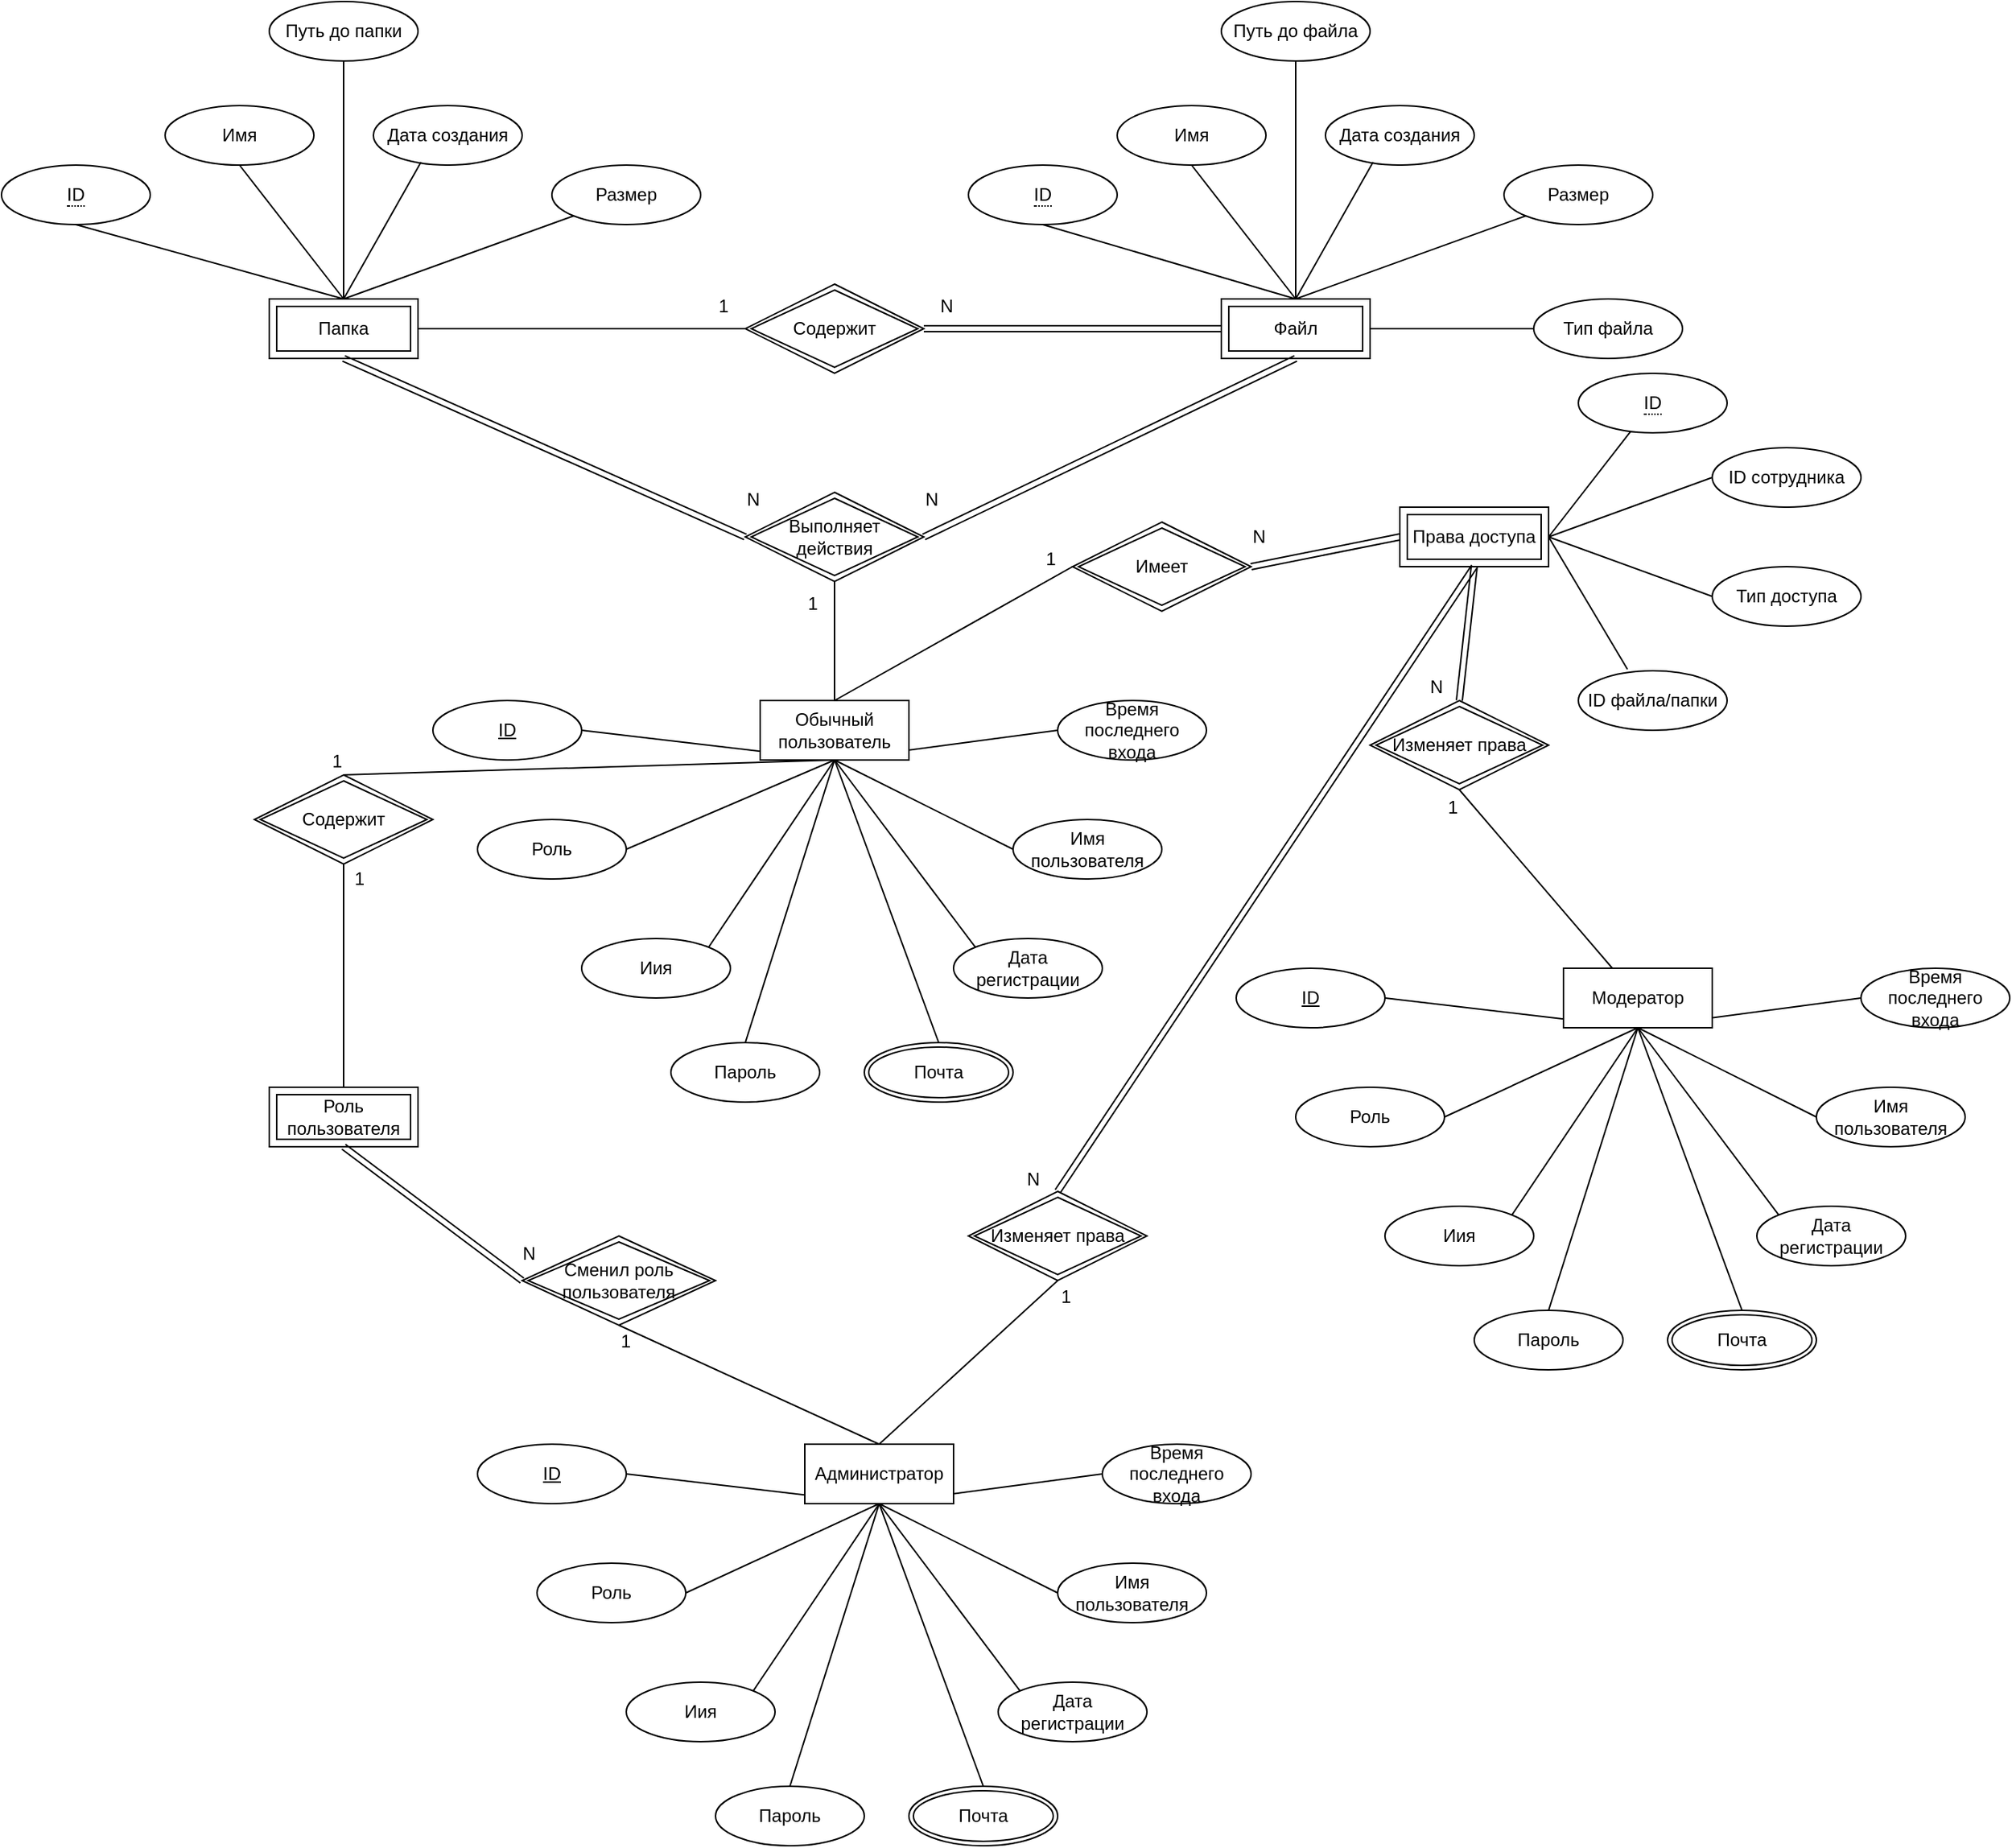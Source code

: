<mxfile version="21.7.5" type="device">
  <diagram name="Page-1" id="k26v2cIIEvHW5K_gw-9X">
    <mxGraphModel dx="1434" dy="967" grid="1" gridSize="10" guides="1" tooltips="1" connect="1" arrows="1" fold="1" page="1" pageScale="1" pageWidth="3788" pageHeight="2413" math="0" shadow="0">
      <root>
        <mxCell id="0" />
        <mxCell id="1" parent="0" />
        <mxCell id="bPxJn6EZlDp4dt0NhBZH-4" value="Имя" style="ellipse;whiteSpace=wrap;html=1;align=center;" parent="1" vertex="1">
          <mxGeometry x="660" y="320" width="100" height="40" as="geometry" />
        </mxCell>
        <mxCell id="bPxJn6EZlDp4dt0NhBZH-5" value="Дата создания" style="ellipse;whiteSpace=wrap;html=1;align=center;" parent="1" vertex="1">
          <mxGeometry x="800" y="320" width="100" height="40" as="geometry" />
        </mxCell>
        <mxCell id="bPxJn6EZlDp4dt0NhBZH-6" value="Размер" style="ellipse;whiteSpace=wrap;html=1;align=center;" parent="1" vertex="1">
          <mxGeometry x="920" y="360" width="100" height="40" as="geometry" />
        </mxCell>
        <mxCell id="bPxJn6EZlDp4dt0NhBZH-7" value="Путь до папки" style="ellipse;whiteSpace=wrap;html=1;align=center;" parent="1" vertex="1">
          <mxGeometry x="730" y="250" width="100" height="40" as="geometry" />
        </mxCell>
        <mxCell id="bPxJn6EZlDp4dt0NhBZH-23" style="rounded=0;orthogonalLoop=1;jettySize=auto;html=1;entryX=0;entryY=0.5;entryDx=0;entryDy=0;shape=link;" parent="1" source="bPxJn6EZlDp4dt0NhBZH-13" target="bPxJn6EZlDp4dt0NhBZH-22" edge="1">
          <mxGeometry relative="1" as="geometry" />
        </mxCell>
        <mxCell id="bPxJn6EZlDp4dt0NhBZH-13" value="Содержит" style="shape=rhombus;double=1;perimeter=rhombusPerimeter;whiteSpace=wrap;html=1;align=center;" parent="1" vertex="1">
          <mxGeometry x="1050" y="440" width="120" height="60" as="geometry" />
        </mxCell>
        <mxCell id="bPxJn6EZlDp4dt0NhBZH-15" value="" style="endArrow=none;html=1;rounded=0;entryX=0;entryY=1;entryDx=0;entryDy=0;exitX=0.5;exitY=0;exitDx=0;exitDy=0;" parent="1" target="bPxJn6EZlDp4dt0NhBZH-6" edge="1">
          <mxGeometry width="50" height="50" relative="1" as="geometry">
            <mxPoint x="780" y="450" as="sourcePoint" />
            <mxPoint x="1060" y="450" as="targetPoint" />
          </mxGeometry>
        </mxCell>
        <mxCell id="bPxJn6EZlDp4dt0NhBZH-16" value="" style="endArrow=none;html=1;rounded=0;entryX=0.32;entryY=0.95;entryDx=0;entryDy=0;entryPerimeter=0;" parent="1" target="bPxJn6EZlDp4dt0NhBZH-5" edge="1">
          <mxGeometry width="50" height="50" relative="1" as="geometry">
            <mxPoint x="780" y="450" as="sourcePoint" />
            <mxPoint x="945" y="404" as="targetPoint" />
          </mxGeometry>
        </mxCell>
        <mxCell id="bPxJn6EZlDp4dt0NhBZH-17" value="" style="endArrow=none;html=1;rounded=0;entryX=0.5;entryY=1;entryDx=0;entryDy=0;exitX=0.5;exitY=0;exitDx=0;exitDy=0;" parent="1" target="bPxJn6EZlDp4dt0NhBZH-7" edge="1">
          <mxGeometry width="50" height="50" relative="1" as="geometry">
            <mxPoint x="780" y="450" as="sourcePoint" />
            <mxPoint x="955" y="414" as="targetPoint" />
          </mxGeometry>
        </mxCell>
        <mxCell id="bPxJn6EZlDp4dt0NhBZH-18" value="" style="endArrow=none;html=1;rounded=0;entryX=0.5;entryY=1;entryDx=0;entryDy=0;exitX=0.5;exitY=0;exitDx=0;exitDy=0;" parent="1" target="bPxJn6EZlDp4dt0NhBZH-4" edge="1">
          <mxGeometry width="50" height="50" relative="1" as="geometry">
            <mxPoint x="780" y="450" as="sourcePoint" />
            <mxPoint x="965" y="424" as="targetPoint" />
          </mxGeometry>
        </mxCell>
        <mxCell id="bPxJn6EZlDp4dt0NhBZH-19" value="" style="endArrow=none;html=1;rounded=0;entryX=0.5;entryY=1;entryDx=0;entryDy=0;exitX=0.5;exitY=0;exitDx=0;exitDy=0;" parent="1" target="ulCjQirurolvAqRCtMqh-22" edge="1">
          <mxGeometry width="50" height="50" relative="1" as="geometry">
            <mxPoint x="780" y="450" as="sourcePoint" />
            <mxPoint x="615.355" y="394.142" as="targetPoint" />
          </mxGeometry>
        </mxCell>
        <mxCell id="bPxJn6EZlDp4dt0NhBZH-20" value="" style="endArrow=none;html=1;rounded=0;entryX=0;entryY=0.5;entryDx=0;entryDy=0;exitX=1;exitY=0.5;exitDx=0;exitDy=0;" parent="1" target="bPxJn6EZlDp4dt0NhBZH-13" edge="1">
          <mxGeometry width="50" height="50" relative="1" as="geometry">
            <mxPoint x="830" y="470" as="sourcePoint" />
            <mxPoint x="985" y="444" as="targetPoint" />
          </mxGeometry>
        </mxCell>
        <mxCell id="bPxJn6EZlDp4dt0NhBZH-21" value="1" style="text;html=1;align=center;verticalAlign=middle;resizable=0;points=[];autosize=1;strokeColor=none;fillColor=none;" parent="1" vertex="1">
          <mxGeometry x="1020" y="440" width="30" height="30" as="geometry" />
        </mxCell>
        <mxCell id="bPxJn6EZlDp4dt0NhBZH-22" value="Файл" style="shape=ext;margin=3;double=1;whiteSpace=wrap;html=1;align=center;" parent="1" vertex="1">
          <mxGeometry x="1370" y="450" width="100" height="40" as="geometry" />
        </mxCell>
        <mxCell id="bPxJn6EZlDp4dt0NhBZH-24" value="N" style="text;html=1;align=center;verticalAlign=middle;resizable=0;points=[];autosize=1;strokeColor=none;fillColor=none;" parent="1" vertex="1">
          <mxGeometry x="1170" y="440" width="30" height="30" as="geometry" />
        </mxCell>
        <mxCell id="bPxJn6EZlDp4dt0NhBZH-26" value="Имя" style="ellipse;whiteSpace=wrap;html=1;align=center;" parent="1" vertex="1">
          <mxGeometry x="1300" y="320" width="100" height="40" as="geometry" />
        </mxCell>
        <mxCell id="bPxJn6EZlDp4dt0NhBZH-27" value="Дата создания" style="ellipse;whiteSpace=wrap;html=1;align=center;" parent="1" vertex="1">
          <mxGeometry x="1440" y="320" width="100" height="40" as="geometry" />
        </mxCell>
        <mxCell id="bPxJn6EZlDp4dt0NhBZH-28" value="Размер" style="ellipse;whiteSpace=wrap;html=1;align=center;" parent="1" vertex="1">
          <mxGeometry x="1560" y="360" width="100" height="40" as="geometry" />
        </mxCell>
        <mxCell id="bPxJn6EZlDp4dt0NhBZH-29" value="Путь до файла" style="ellipse;whiteSpace=wrap;html=1;align=center;" parent="1" vertex="1">
          <mxGeometry x="1370" y="250" width="100" height="40" as="geometry" />
        </mxCell>
        <mxCell id="bPxJn6EZlDp4dt0NhBZH-30" value="" style="endArrow=none;html=1;rounded=0;entryX=0;entryY=1;entryDx=0;entryDy=0;exitX=0.5;exitY=0;exitDx=0;exitDy=0;" parent="1" target="bPxJn6EZlDp4dt0NhBZH-28" edge="1">
          <mxGeometry width="50" height="50" relative="1" as="geometry">
            <mxPoint x="1420" y="450" as="sourcePoint" />
            <mxPoint x="1700" y="450" as="targetPoint" />
          </mxGeometry>
        </mxCell>
        <mxCell id="bPxJn6EZlDp4dt0NhBZH-31" value="" style="endArrow=none;html=1;rounded=0;entryX=0.32;entryY=0.95;entryDx=0;entryDy=0;entryPerimeter=0;" parent="1" target="bPxJn6EZlDp4dt0NhBZH-27" edge="1">
          <mxGeometry width="50" height="50" relative="1" as="geometry">
            <mxPoint x="1420" y="450" as="sourcePoint" />
            <mxPoint x="1585" y="404" as="targetPoint" />
          </mxGeometry>
        </mxCell>
        <mxCell id="bPxJn6EZlDp4dt0NhBZH-32" value="" style="endArrow=none;html=1;rounded=0;entryX=0.5;entryY=1;entryDx=0;entryDy=0;exitX=0.5;exitY=0;exitDx=0;exitDy=0;" parent="1" target="bPxJn6EZlDp4dt0NhBZH-29" edge="1">
          <mxGeometry width="50" height="50" relative="1" as="geometry">
            <mxPoint x="1420" y="450" as="sourcePoint" />
            <mxPoint x="1595" y="414" as="targetPoint" />
          </mxGeometry>
        </mxCell>
        <mxCell id="bPxJn6EZlDp4dt0NhBZH-33" value="" style="endArrow=none;html=1;rounded=0;entryX=0.5;entryY=1;entryDx=0;entryDy=0;exitX=0.5;exitY=0;exitDx=0;exitDy=0;" parent="1" target="bPxJn6EZlDp4dt0NhBZH-26" edge="1">
          <mxGeometry width="50" height="50" relative="1" as="geometry">
            <mxPoint x="1420" y="450" as="sourcePoint" />
            <mxPoint x="1605" y="424" as="targetPoint" />
          </mxGeometry>
        </mxCell>
        <mxCell id="bPxJn6EZlDp4dt0NhBZH-34" value="" style="endArrow=none;html=1;rounded=0;entryX=0.5;entryY=1;entryDx=0;entryDy=0;exitX=0.5;exitY=0;exitDx=0;exitDy=0;" parent="1" target="ulCjQirurolvAqRCtMqh-21" edge="1">
          <mxGeometry width="50" height="50" relative="1" as="geometry">
            <mxPoint x="1420" y="450" as="sourcePoint" />
            <mxPoint x="1255.355" y="394.142" as="targetPoint" />
          </mxGeometry>
        </mxCell>
        <mxCell id="bPxJn6EZlDp4dt0NhBZH-35" value="Тип файла" style="ellipse;whiteSpace=wrap;html=1;align=center;" parent="1" vertex="1">
          <mxGeometry x="1580" y="450" width="100" height="40" as="geometry" />
        </mxCell>
        <mxCell id="bPxJn6EZlDp4dt0NhBZH-37" value="" style="endArrow=none;html=1;rounded=0;entryX=1;entryY=0.5;entryDx=0;entryDy=0;exitX=0;exitY=0.5;exitDx=0;exitDy=0;" parent="1" source="bPxJn6EZlDp4dt0NhBZH-35" target="bPxJn6EZlDp4dt0NhBZH-22" edge="1">
          <mxGeometry width="50" height="50" relative="1" as="geometry">
            <mxPoint x="1120" y="500" as="sourcePoint" />
            <mxPoint x="1170" y="450" as="targetPoint" />
          </mxGeometry>
        </mxCell>
        <mxCell id="bPxJn6EZlDp4dt0NhBZH-39" value="ID" style="ellipse;whiteSpace=wrap;html=1;align=center;fontStyle=4;" parent="1" vertex="1">
          <mxGeometry x="840" y="720" width="100" height="40" as="geometry" />
        </mxCell>
        <mxCell id="bPxJn6EZlDp4dt0NhBZH-40" value="Пароль" style="ellipse;whiteSpace=wrap;html=1;align=center;" parent="1" vertex="1">
          <mxGeometry x="1000" y="950" width="100" height="40" as="geometry" />
        </mxCell>
        <mxCell id="bPxJn6EZlDp4dt0NhBZH-41" value="Имя пользователя" style="ellipse;whiteSpace=wrap;html=1;align=center;" parent="1" vertex="1">
          <mxGeometry x="1230" y="800" width="100" height="40" as="geometry" />
        </mxCell>
        <mxCell id="bPxJn6EZlDp4dt0NhBZH-42" value="Иия" style="ellipse;whiteSpace=wrap;html=1;align=center;" parent="1" vertex="1">
          <mxGeometry x="940" y="880" width="100" height="40" as="geometry" />
        </mxCell>
        <mxCell id="bPxJn6EZlDp4dt0NhBZH-43" value="Дата регистрации" style="ellipse;whiteSpace=wrap;html=1;align=center;" parent="1" vertex="1">
          <mxGeometry x="1190" y="880" width="100" height="40" as="geometry" />
        </mxCell>
        <mxCell id="bPxJn6EZlDp4dt0NhBZH-44" value="Роль" style="ellipse;whiteSpace=wrap;html=1;align=center;" parent="1" vertex="1">
          <mxGeometry x="870" y="800" width="100" height="40" as="geometry" />
        </mxCell>
        <mxCell id="bPxJn6EZlDp4dt0NhBZH-45" value="Время последнего входа" style="ellipse;whiteSpace=wrap;html=1;align=center;" parent="1" vertex="1">
          <mxGeometry x="1260" y="720" width="100" height="40" as="geometry" />
        </mxCell>
        <mxCell id="bPxJn6EZlDp4dt0NhBZH-47" value="Почта" style="ellipse;shape=doubleEllipse;margin=3;whiteSpace=wrap;html=1;align=center;" parent="1" vertex="1">
          <mxGeometry x="1130" y="950" width="100" height="40" as="geometry" />
        </mxCell>
        <mxCell id="ulCjQirurolvAqRCtMqh-1" value="" style="endArrow=none;html=1;rounded=0;entryX=1;entryY=0.5;entryDx=0;entryDy=0;exitX=0.5;exitY=1;exitDx=0;exitDy=0;" parent="1" source="bPxJn6EZlDp4dt0NhBZH-38" target="bPxJn6EZlDp4dt0NhBZH-39" edge="1">
          <mxGeometry width="50" height="50" relative="1" as="geometry">
            <mxPoint x="1090" y="830" as="sourcePoint" />
            <mxPoint x="1140" y="780" as="targetPoint" />
          </mxGeometry>
        </mxCell>
        <mxCell id="ulCjQirurolvAqRCtMqh-2" value="" style="endArrow=none;html=1;rounded=0;entryX=0;entryY=0.5;entryDx=0;entryDy=0;exitX=0.5;exitY=1;exitDx=0;exitDy=0;" parent="1" source="bPxJn6EZlDp4dt0NhBZH-38" target="bPxJn6EZlDp4dt0NhBZH-41" edge="1">
          <mxGeometry width="50" height="50" relative="1" as="geometry">
            <mxPoint x="1070" y="750" as="sourcePoint" />
            <mxPoint x="950" y="750" as="targetPoint" />
          </mxGeometry>
        </mxCell>
        <mxCell id="ulCjQirurolvAqRCtMqh-3" value="" style="endArrow=none;html=1;rounded=0;entryX=0.5;entryY=1;entryDx=0;entryDy=0;exitX=1;exitY=0;exitDx=0;exitDy=0;" parent="1" source="bPxJn6EZlDp4dt0NhBZH-42" target="bPxJn6EZlDp4dt0NhBZH-38" edge="1">
          <mxGeometry width="50" height="50" relative="1" as="geometry">
            <mxPoint x="1090" y="830" as="sourcePoint" />
            <mxPoint x="1140" y="780" as="targetPoint" />
          </mxGeometry>
        </mxCell>
        <mxCell id="ulCjQirurolvAqRCtMqh-4" value="" style="endArrow=none;html=1;rounded=0;entryX=0.5;entryY=0;entryDx=0;entryDy=0;exitX=0.5;exitY=1;exitDx=0;exitDy=0;" parent="1" source="bPxJn6EZlDp4dt0NhBZH-38" target="bPxJn6EZlDp4dt0NhBZH-40" edge="1">
          <mxGeometry width="50" height="50" relative="1" as="geometry">
            <mxPoint x="1080" y="760" as="sourcePoint" />
            <mxPoint x="960" y="760" as="targetPoint" />
          </mxGeometry>
        </mxCell>
        <mxCell id="ulCjQirurolvAqRCtMqh-5" value="" style="endArrow=none;html=1;rounded=0;entryX=0.5;entryY=0;entryDx=0;entryDy=0;exitX=0.5;exitY=1;exitDx=0;exitDy=0;" parent="1" source="bPxJn6EZlDp4dt0NhBZH-38" target="bPxJn6EZlDp4dt0NhBZH-47" edge="1">
          <mxGeometry width="50" height="50" relative="1" as="geometry">
            <mxPoint x="1090" y="770" as="sourcePoint" />
            <mxPoint x="970" y="770" as="targetPoint" />
          </mxGeometry>
        </mxCell>
        <mxCell id="ulCjQirurolvAqRCtMqh-6" value="" style="endArrow=none;html=1;rounded=0;entryX=0;entryY=0;entryDx=0;entryDy=0;exitX=0.5;exitY=1;exitDx=0;exitDy=0;" parent="1" source="bPxJn6EZlDp4dt0NhBZH-38" target="bPxJn6EZlDp4dt0NhBZH-43" edge="1">
          <mxGeometry width="50" height="50" relative="1" as="geometry">
            <mxPoint x="1100" y="780" as="sourcePoint" />
            <mxPoint x="980" y="780" as="targetPoint" />
          </mxGeometry>
        </mxCell>
        <mxCell id="ulCjQirurolvAqRCtMqh-7" value="" style="endArrow=none;html=1;rounded=0;entryX=1;entryY=0.5;entryDx=0;entryDy=0;exitX=0.5;exitY=1;exitDx=0;exitDy=0;" parent="1" source="bPxJn6EZlDp4dt0NhBZH-38" target="bPxJn6EZlDp4dt0NhBZH-44" edge="1">
          <mxGeometry width="50" height="50" relative="1" as="geometry">
            <mxPoint x="1110" y="790" as="sourcePoint" />
            <mxPoint x="990" y="790" as="targetPoint" />
          </mxGeometry>
        </mxCell>
        <mxCell id="ulCjQirurolvAqRCtMqh-8" value="" style="endArrow=none;html=1;rounded=0;entryX=0;entryY=0.5;entryDx=0;entryDy=0;exitX=0.5;exitY=1;exitDx=0;exitDy=0;" parent="1" source="bPxJn6EZlDp4dt0NhBZH-38" target="bPxJn6EZlDp4dt0NhBZH-45" edge="1">
          <mxGeometry width="50" height="50" relative="1" as="geometry">
            <mxPoint x="1120" y="800" as="sourcePoint" />
            <mxPoint x="1000" y="800" as="targetPoint" />
          </mxGeometry>
        </mxCell>
        <mxCell id="bPxJn6EZlDp4dt0NhBZH-38" value="Обычный пользователь" style="whiteSpace=wrap;html=1;align=center;" parent="1" vertex="1">
          <mxGeometry x="1060" y="720" width="100" height="40" as="geometry" />
        </mxCell>
        <mxCell id="ulCjQirurolvAqRCtMqh-9" value="Папка" style="shape=ext;margin=3;double=1;whiteSpace=wrap;html=1;align=center;" parent="1" vertex="1">
          <mxGeometry x="730" y="450" width="100" height="40" as="geometry" />
        </mxCell>
        <mxCell id="ulCjQirurolvAqRCtMqh-10" value="Выполняет действия" style="shape=rhombus;double=1;perimeter=rhombusPerimeter;whiteSpace=wrap;html=1;align=center;" parent="1" vertex="1">
          <mxGeometry x="1050" y="580" width="120" height="60" as="geometry" />
        </mxCell>
        <mxCell id="ulCjQirurolvAqRCtMqh-11" value="" style="endArrow=none;html=1;rounded=0;entryX=0.5;entryY=1;entryDx=0;entryDy=0;exitX=0.5;exitY=0;exitDx=0;exitDy=0;" parent="1" source="bPxJn6EZlDp4dt0NhBZH-38" target="ulCjQirurolvAqRCtMqh-10" edge="1">
          <mxGeometry width="50" height="50" relative="1" as="geometry">
            <mxPoint x="1090" y="590" as="sourcePoint" />
            <mxPoint x="1140" y="540" as="targetPoint" />
          </mxGeometry>
        </mxCell>
        <mxCell id="ulCjQirurolvAqRCtMqh-12" value="" style="endArrow=none;html=1;rounded=0;exitX=0;exitY=0.5;exitDx=0;exitDy=0;entryX=0.5;entryY=1;entryDx=0;entryDy=0;shape=link;" parent="1" source="ulCjQirurolvAqRCtMqh-10" target="ulCjQirurolvAqRCtMqh-9" edge="1">
          <mxGeometry width="50" height="50" relative="1" as="geometry">
            <mxPoint x="1090" y="590" as="sourcePoint" />
            <mxPoint x="1140" y="540" as="targetPoint" />
          </mxGeometry>
        </mxCell>
        <mxCell id="ulCjQirurolvAqRCtMqh-13" value="" style="endArrow=none;html=1;rounded=0;entryX=0.5;entryY=1;entryDx=0;entryDy=0;exitX=1;exitY=0.5;exitDx=0;exitDy=0;shape=link;" parent="1" source="ulCjQirurolvAqRCtMqh-10" target="bPxJn6EZlDp4dt0NhBZH-22" edge="1">
          <mxGeometry width="50" height="50" relative="1" as="geometry">
            <mxPoint x="1090" y="590" as="sourcePoint" />
            <mxPoint x="1140" y="540" as="targetPoint" />
          </mxGeometry>
        </mxCell>
        <mxCell id="ulCjQirurolvAqRCtMqh-14" value="1" style="text;html=1;align=center;verticalAlign=middle;resizable=0;points=[];autosize=1;strokeColor=none;fillColor=none;" parent="1" vertex="1">
          <mxGeometry x="1080" y="640" width="30" height="30" as="geometry" />
        </mxCell>
        <mxCell id="ulCjQirurolvAqRCtMqh-17" value="N" style="text;html=1;align=center;verticalAlign=middle;resizable=0;points=[];autosize=1;strokeColor=none;fillColor=none;" parent="1" vertex="1">
          <mxGeometry x="1040" y="570" width="30" height="30" as="geometry" />
        </mxCell>
        <mxCell id="ulCjQirurolvAqRCtMqh-18" value="N" style="text;html=1;align=center;verticalAlign=middle;resizable=0;points=[];autosize=1;strokeColor=none;fillColor=none;" parent="1" vertex="1">
          <mxGeometry x="1160" y="570" width="30" height="30" as="geometry" />
        </mxCell>
        <mxCell id="ulCjQirurolvAqRCtMqh-21" value="&lt;span style=&quot;border-bottom: 1px dotted&quot;&gt;ID&lt;/span&gt;" style="ellipse;whiteSpace=wrap;html=1;align=center;" parent="1" vertex="1">
          <mxGeometry x="1200" y="360" width="100" height="40" as="geometry" />
        </mxCell>
        <mxCell id="ulCjQirurolvAqRCtMqh-22" value="&lt;span style=&quot;border-bottom: 1px dotted&quot;&gt;ID&lt;/span&gt;" style="ellipse;whiteSpace=wrap;html=1;align=center;" parent="1" vertex="1">
          <mxGeometry x="550" y="360" width="100" height="40" as="geometry" />
        </mxCell>
        <mxCell id="ulCjQirurolvAqRCtMqh-31" value="Права доступа" style="shape=ext;margin=3;double=1;whiteSpace=wrap;html=1;align=center;" parent="1" vertex="1">
          <mxGeometry x="1490" y="590" width="100" height="40" as="geometry" />
        </mxCell>
        <mxCell id="ulCjQirurolvAqRCtMqh-32" value="&lt;span style=&quot;border-bottom: 1px dotted&quot;&gt;ID&lt;/span&gt;" style="ellipse;whiteSpace=wrap;html=1;align=center;" parent="1" vertex="1">
          <mxGeometry x="1610" y="500" width="100" height="40" as="geometry" />
        </mxCell>
        <mxCell id="ulCjQirurolvAqRCtMqh-33" value="ID сотрудника" style="ellipse;whiteSpace=wrap;html=1;align=center;" parent="1" vertex="1">
          <mxGeometry x="1700" y="550" width="100" height="40" as="geometry" />
        </mxCell>
        <mxCell id="ulCjQirurolvAqRCtMqh-34" value="Тип доступа" style="ellipse;whiteSpace=wrap;html=1;align=center;" parent="1" vertex="1">
          <mxGeometry x="1700" y="630" width="100" height="40" as="geometry" />
        </mxCell>
        <mxCell id="ulCjQirurolvAqRCtMqh-35" value="ID файла/папки" style="ellipse;whiteSpace=wrap;html=1;align=center;" parent="1" vertex="1">
          <mxGeometry x="1610" y="700" width="100" height="40" as="geometry" />
        </mxCell>
        <mxCell id="ulCjQirurolvAqRCtMqh-36" value="" style="endArrow=none;html=1;rounded=0;entryX=1;entryY=0.5;entryDx=0;entryDy=0;" parent="1" source="ulCjQirurolvAqRCtMqh-32" target="ulCjQirurolvAqRCtMqh-31" edge="1">
          <mxGeometry width="50" height="50" relative="1" as="geometry">
            <mxPoint x="1170" y="690" as="sourcePoint" />
            <mxPoint x="1220" y="640" as="targetPoint" />
          </mxGeometry>
        </mxCell>
        <mxCell id="ulCjQirurolvAqRCtMqh-37" value="" style="endArrow=none;html=1;rounded=0;entryX=1;entryY=0.5;entryDx=0;entryDy=0;exitX=0;exitY=0.5;exitDx=0;exitDy=0;" parent="1" source="ulCjQirurolvAqRCtMqh-33" target="ulCjQirurolvAqRCtMqh-31" edge="1">
          <mxGeometry width="50" height="50" relative="1" as="geometry">
            <mxPoint x="1655" y="549" as="sourcePoint" />
            <mxPoint x="1600" y="620" as="targetPoint" />
          </mxGeometry>
        </mxCell>
        <mxCell id="ulCjQirurolvAqRCtMqh-38" value="" style="endArrow=none;html=1;rounded=0;entryX=1;entryY=0.5;entryDx=0;entryDy=0;exitX=0;exitY=0.5;exitDx=0;exitDy=0;" parent="1" source="ulCjQirurolvAqRCtMqh-34" target="ulCjQirurolvAqRCtMqh-31" edge="1">
          <mxGeometry width="50" height="50" relative="1" as="geometry">
            <mxPoint x="1665" y="559" as="sourcePoint" />
            <mxPoint x="1610" y="630" as="targetPoint" />
          </mxGeometry>
        </mxCell>
        <mxCell id="ulCjQirurolvAqRCtMqh-39" value="" style="endArrow=none;html=1;rounded=0;entryX=1;entryY=0.5;entryDx=0;entryDy=0;exitX=0.33;exitY=-0.025;exitDx=0;exitDy=0;exitPerimeter=0;" parent="1" source="ulCjQirurolvAqRCtMqh-35" target="ulCjQirurolvAqRCtMqh-31" edge="1">
          <mxGeometry width="50" height="50" relative="1" as="geometry">
            <mxPoint x="1675" y="569" as="sourcePoint" />
            <mxPoint x="1620" y="640" as="targetPoint" />
          </mxGeometry>
        </mxCell>
        <mxCell id="ulCjQirurolvAqRCtMqh-44" style="rounded=0;orthogonalLoop=1;jettySize=auto;html=1;entryX=0;entryY=0.5;entryDx=0;entryDy=0;shape=link;exitX=1;exitY=0.5;exitDx=0;exitDy=0;" parent="1" source="ulCjQirurolvAqRCtMqh-40" target="ulCjQirurolvAqRCtMqh-31" edge="1">
          <mxGeometry relative="1" as="geometry" />
        </mxCell>
        <mxCell id="ulCjQirurolvAqRCtMqh-40" value="Имеет" style="shape=rhombus;double=1;perimeter=rhombusPerimeter;whiteSpace=wrap;html=1;align=center;" parent="1" vertex="1">
          <mxGeometry x="1270" y="600" width="120" height="60" as="geometry" />
        </mxCell>
        <mxCell id="ulCjQirurolvAqRCtMqh-41" value="" style="endArrow=none;html=1;rounded=0;exitX=0.5;exitY=0;exitDx=0;exitDy=0;entryX=0;entryY=0.5;entryDx=0;entryDy=0;" parent="1" source="bPxJn6EZlDp4dt0NhBZH-38" target="ulCjQirurolvAqRCtMqh-40" edge="1">
          <mxGeometry width="50" height="50" relative="1" as="geometry">
            <mxPoint x="1110" y="770" as="sourcePoint" />
            <mxPoint x="1160" y="720" as="targetPoint" />
          </mxGeometry>
        </mxCell>
        <mxCell id="ulCjQirurolvAqRCtMqh-43" value="1" style="text;html=1;align=center;verticalAlign=middle;resizable=0;points=[];autosize=1;strokeColor=none;fillColor=none;" parent="1" vertex="1">
          <mxGeometry x="1240" y="610" width="30" height="30" as="geometry" />
        </mxCell>
        <mxCell id="ulCjQirurolvAqRCtMqh-45" value="N" style="text;html=1;align=center;verticalAlign=middle;resizable=0;points=[];autosize=1;strokeColor=none;fillColor=none;" parent="1" vertex="1">
          <mxGeometry x="1380" y="595" width="30" height="30" as="geometry" />
        </mxCell>
        <mxCell id="TbbqmVpG4FAzphQjDKQq-3" value="ID" style="ellipse;whiteSpace=wrap;html=1;align=center;fontStyle=4;" parent="1" vertex="1">
          <mxGeometry x="1380" y="900" width="100" height="40" as="geometry" />
        </mxCell>
        <mxCell id="TbbqmVpG4FAzphQjDKQq-4" value="Пароль" style="ellipse;whiteSpace=wrap;html=1;align=center;" parent="1" vertex="1">
          <mxGeometry x="1540" y="1130" width="100" height="40" as="geometry" />
        </mxCell>
        <mxCell id="TbbqmVpG4FAzphQjDKQq-5" value="Имя пользователя" style="ellipse;whiteSpace=wrap;html=1;align=center;" parent="1" vertex="1">
          <mxGeometry x="1770" y="980" width="100" height="40" as="geometry" />
        </mxCell>
        <mxCell id="TbbqmVpG4FAzphQjDKQq-6" value="Иия" style="ellipse;whiteSpace=wrap;html=1;align=center;" parent="1" vertex="1">
          <mxGeometry x="1480" y="1060" width="100" height="40" as="geometry" />
        </mxCell>
        <mxCell id="TbbqmVpG4FAzphQjDKQq-7" value="Дата регистрации" style="ellipse;whiteSpace=wrap;html=1;align=center;" parent="1" vertex="1">
          <mxGeometry x="1730" y="1060" width="100" height="40" as="geometry" />
        </mxCell>
        <mxCell id="TbbqmVpG4FAzphQjDKQq-8" value="Роль" style="ellipse;whiteSpace=wrap;html=1;align=center;" parent="1" vertex="1">
          <mxGeometry x="1420" y="980" width="100" height="40" as="geometry" />
        </mxCell>
        <mxCell id="TbbqmVpG4FAzphQjDKQq-9" value="Время последнего входа" style="ellipse;whiteSpace=wrap;html=1;align=center;" parent="1" vertex="1">
          <mxGeometry x="1800" y="900" width="100" height="40" as="geometry" />
        </mxCell>
        <mxCell id="TbbqmVpG4FAzphQjDKQq-10" value="Почта" style="ellipse;shape=doubleEllipse;margin=3;whiteSpace=wrap;html=1;align=center;" parent="1" vertex="1">
          <mxGeometry x="1670" y="1130" width="100" height="40" as="geometry" />
        </mxCell>
        <mxCell id="TbbqmVpG4FAzphQjDKQq-11" value="" style="endArrow=none;html=1;rounded=0;entryX=1;entryY=0.5;entryDx=0;entryDy=0;exitX=0.5;exitY=1;exitDx=0;exitDy=0;" parent="1" target="TbbqmVpG4FAzphQjDKQq-3" edge="1">
          <mxGeometry width="50" height="50" relative="1" as="geometry">
            <mxPoint x="1650" y="940" as="sourcePoint" />
            <mxPoint x="1680" y="960" as="targetPoint" />
          </mxGeometry>
        </mxCell>
        <mxCell id="TbbqmVpG4FAzphQjDKQq-12" value="" style="endArrow=none;html=1;rounded=0;entryX=0;entryY=0.5;entryDx=0;entryDy=0;exitX=0.5;exitY=1;exitDx=0;exitDy=0;" parent="1" target="TbbqmVpG4FAzphQjDKQq-5" edge="1">
          <mxGeometry width="50" height="50" relative="1" as="geometry">
            <mxPoint x="1650" y="940" as="sourcePoint" />
            <mxPoint x="1490" y="930" as="targetPoint" />
          </mxGeometry>
        </mxCell>
        <mxCell id="TbbqmVpG4FAzphQjDKQq-13" value="" style="endArrow=none;html=1;rounded=0;entryX=0.5;entryY=1;entryDx=0;entryDy=0;exitX=1;exitY=0;exitDx=0;exitDy=0;" parent="1" source="TbbqmVpG4FAzphQjDKQq-6" edge="1">
          <mxGeometry width="50" height="50" relative="1" as="geometry">
            <mxPoint x="1630" y="1010" as="sourcePoint" />
            <mxPoint x="1650" y="940" as="targetPoint" />
          </mxGeometry>
        </mxCell>
        <mxCell id="TbbqmVpG4FAzphQjDKQq-14" value="" style="endArrow=none;html=1;rounded=0;entryX=0.5;entryY=0;entryDx=0;entryDy=0;exitX=0.5;exitY=1;exitDx=0;exitDy=0;" parent="1" target="TbbqmVpG4FAzphQjDKQq-4" edge="1">
          <mxGeometry width="50" height="50" relative="1" as="geometry">
            <mxPoint x="1650" y="940" as="sourcePoint" />
            <mxPoint x="1500" y="940" as="targetPoint" />
          </mxGeometry>
        </mxCell>
        <mxCell id="TbbqmVpG4FAzphQjDKQq-15" value="" style="endArrow=none;html=1;rounded=0;entryX=0.5;entryY=0;entryDx=0;entryDy=0;exitX=0.5;exitY=1;exitDx=0;exitDy=0;" parent="1" target="TbbqmVpG4FAzphQjDKQq-10" edge="1">
          <mxGeometry width="50" height="50" relative="1" as="geometry">
            <mxPoint x="1650" y="940" as="sourcePoint" />
            <mxPoint x="1510" y="950" as="targetPoint" />
          </mxGeometry>
        </mxCell>
        <mxCell id="TbbqmVpG4FAzphQjDKQq-16" value="" style="endArrow=none;html=1;rounded=0;entryX=0;entryY=0;entryDx=0;entryDy=0;exitX=0.5;exitY=1;exitDx=0;exitDy=0;" parent="1" target="TbbqmVpG4FAzphQjDKQq-7" edge="1">
          <mxGeometry width="50" height="50" relative="1" as="geometry">
            <mxPoint x="1650" y="940" as="sourcePoint" />
            <mxPoint x="1520" y="960" as="targetPoint" />
          </mxGeometry>
        </mxCell>
        <mxCell id="TbbqmVpG4FAzphQjDKQq-17" value="" style="endArrow=none;html=1;rounded=0;entryX=1;entryY=0.5;entryDx=0;entryDy=0;exitX=0.5;exitY=1;exitDx=0;exitDy=0;" parent="1" target="TbbqmVpG4FAzphQjDKQq-8" edge="1">
          <mxGeometry width="50" height="50" relative="1" as="geometry">
            <mxPoint x="1650" y="940" as="sourcePoint" />
            <mxPoint x="1530" y="970" as="targetPoint" />
          </mxGeometry>
        </mxCell>
        <mxCell id="TbbqmVpG4FAzphQjDKQq-18" value="" style="endArrow=none;html=1;rounded=0;entryX=0;entryY=0.5;entryDx=0;entryDy=0;exitX=0.5;exitY=1;exitDx=0;exitDy=0;" parent="1" target="TbbqmVpG4FAzphQjDKQq-9" edge="1">
          <mxGeometry width="50" height="50" relative="1" as="geometry">
            <mxPoint x="1650" y="940" as="sourcePoint" />
            <mxPoint x="1540" y="980" as="targetPoint" />
          </mxGeometry>
        </mxCell>
        <mxCell id="TbbqmVpG4FAzphQjDKQq-2" value="Модератор" style="whiteSpace=wrap;html=1;align=center;" parent="1" vertex="1">
          <mxGeometry x="1600" y="900" width="100" height="40" as="geometry" />
        </mxCell>
        <mxCell id="TbbqmVpG4FAzphQjDKQq-23" value="Изменяет права" style="shape=rhombus;double=1;perimeter=rhombusPerimeter;whiteSpace=wrap;html=1;align=center;" parent="1" vertex="1">
          <mxGeometry x="1470" y="720" width="120" height="60" as="geometry" />
        </mxCell>
        <mxCell id="TbbqmVpG4FAzphQjDKQq-24" value="" style="endArrow=none;html=1;rounded=0;entryX=0.5;entryY=1;entryDx=0;entryDy=0;" parent="1" source="TbbqmVpG4FAzphQjDKQq-2" target="TbbqmVpG4FAzphQjDKQq-23" edge="1">
          <mxGeometry relative="1" as="geometry">
            <mxPoint x="1290" y="760" as="sourcePoint" />
            <mxPoint x="1450" y="760" as="targetPoint" />
          </mxGeometry>
        </mxCell>
        <mxCell id="TbbqmVpG4FAzphQjDKQq-25" value="1" style="resizable=0;html=1;whiteSpace=wrap;align=right;verticalAlign=bottom;" parent="TbbqmVpG4FAzphQjDKQq-24" connectable="0" vertex="1">
          <mxGeometry x="1" relative="1" as="geometry">
            <mxPoint y="20" as="offset" />
          </mxGeometry>
        </mxCell>
        <mxCell id="TbbqmVpG4FAzphQjDKQq-26" value="" style="shape=link;html=1;rounded=0;entryX=0.5;entryY=0;entryDx=0;entryDy=0;exitX=0.5;exitY=1;exitDx=0;exitDy=0;" parent="1" source="ulCjQirurolvAqRCtMqh-31" target="TbbqmVpG4FAzphQjDKQq-23" edge="1">
          <mxGeometry relative="1" as="geometry">
            <mxPoint x="1290" y="760" as="sourcePoint" />
            <mxPoint x="1450" y="760" as="targetPoint" />
          </mxGeometry>
        </mxCell>
        <mxCell id="TbbqmVpG4FAzphQjDKQq-27" value="N" style="resizable=0;html=1;whiteSpace=wrap;align=right;verticalAlign=bottom;" parent="TbbqmVpG4FAzphQjDKQq-26" connectable="0" vertex="1">
          <mxGeometry x="1" relative="1" as="geometry">
            <mxPoint x="-10" as="offset" />
          </mxGeometry>
        </mxCell>
        <mxCell id="TbbqmVpG4FAzphQjDKQq-28" value="ID" style="ellipse;whiteSpace=wrap;html=1;align=center;fontStyle=4;" parent="1" vertex="1">
          <mxGeometry x="870" y="1220" width="100" height="40" as="geometry" />
        </mxCell>
        <mxCell id="TbbqmVpG4FAzphQjDKQq-29" value="Пароль" style="ellipse;whiteSpace=wrap;html=1;align=center;" parent="1" vertex="1">
          <mxGeometry x="1030" y="1450" width="100" height="40" as="geometry" />
        </mxCell>
        <mxCell id="TbbqmVpG4FAzphQjDKQq-30" value="Имя пользователя" style="ellipse;whiteSpace=wrap;html=1;align=center;" parent="1" vertex="1">
          <mxGeometry x="1260" y="1300" width="100" height="40" as="geometry" />
        </mxCell>
        <mxCell id="TbbqmVpG4FAzphQjDKQq-31" value="Иия" style="ellipse;whiteSpace=wrap;html=1;align=center;" parent="1" vertex="1">
          <mxGeometry x="970" y="1380" width="100" height="40" as="geometry" />
        </mxCell>
        <mxCell id="TbbqmVpG4FAzphQjDKQq-32" value="Дата регистрации" style="ellipse;whiteSpace=wrap;html=1;align=center;" parent="1" vertex="1">
          <mxGeometry x="1220" y="1380" width="100" height="40" as="geometry" />
        </mxCell>
        <mxCell id="TbbqmVpG4FAzphQjDKQq-33" value="Роль" style="ellipse;whiteSpace=wrap;html=1;align=center;" parent="1" vertex="1">
          <mxGeometry x="910" y="1300" width="100" height="40" as="geometry" />
        </mxCell>
        <mxCell id="TbbqmVpG4FAzphQjDKQq-34" value="Время последнего входа" style="ellipse;whiteSpace=wrap;html=1;align=center;" parent="1" vertex="1">
          <mxGeometry x="1290" y="1220" width="100" height="40" as="geometry" />
        </mxCell>
        <mxCell id="TbbqmVpG4FAzphQjDKQq-35" value="Почта" style="ellipse;shape=doubleEllipse;margin=3;whiteSpace=wrap;html=1;align=center;" parent="1" vertex="1">
          <mxGeometry x="1160" y="1450" width="100" height="40" as="geometry" />
        </mxCell>
        <mxCell id="TbbqmVpG4FAzphQjDKQq-36" value="" style="endArrow=none;html=1;rounded=0;entryX=1;entryY=0.5;entryDx=0;entryDy=0;exitX=0.5;exitY=1;exitDx=0;exitDy=0;" parent="1" source="TbbqmVpG4FAzphQjDKQq-44" target="TbbqmVpG4FAzphQjDKQq-28" edge="1">
          <mxGeometry width="50" height="50" relative="1" as="geometry">
            <mxPoint x="1120" y="1330" as="sourcePoint" />
            <mxPoint x="1170" y="1280" as="targetPoint" />
          </mxGeometry>
        </mxCell>
        <mxCell id="TbbqmVpG4FAzphQjDKQq-37" value="" style="endArrow=none;html=1;rounded=0;entryX=0;entryY=0.5;entryDx=0;entryDy=0;exitX=0.5;exitY=1;exitDx=0;exitDy=0;" parent="1" source="TbbqmVpG4FAzphQjDKQq-44" target="TbbqmVpG4FAzphQjDKQq-30" edge="1">
          <mxGeometry width="50" height="50" relative="1" as="geometry">
            <mxPoint x="1100" y="1250" as="sourcePoint" />
            <mxPoint x="980" y="1250" as="targetPoint" />
          </mxGeometry>
        </mxCell>
        <mxCell id="TbbqmVpG4FAzphQjDKQq-38" value="" style="endArrow=none;html=1;rounded=0;entryX=0.5;entryY=1;entryDx=0;entryDy=0;exitX=1;exitY=0;exitDx=0;exitDy=0;" parent="1" source="TbbqmVpG4FAzphQjDKQq-31" target="TbbqmVpG4FAzphQjDKQq-44" edge="1">
          <mxGeometry width="50" height="50" relative="1" as="geometry">
            <mxPoint x="1120" y="1330" as="sourcePoint" />
            <mxPoint x="1170" y="1280" as="targetPoint" />
          </mxGeometry>
        </mxCell>
        <mxCell id="TbbqmVpG4FAzphQjDKQq-39" value="" style="endArrow=none;html=1;rounded=0;entryX=0.5;entryY=0;entryDx=0;entryDy=0;exitX=0.5;exitY=1;exitDx=0;exitDy=0;" parent="1" source="TbbqmVpG4FAzphQjDKQq-44" target="TbbqmVpG4FAzphQjDKQq-29" edge="1">
          <mxGeometry width="50" height="50" relative="1" as="geometry">
            <mxPoint x="1110" y="1260" as="sourcePoint" />
            <mxPoint x="990" y="1260" as="targetPoint" />
          </mxGeometry>
        </mxCell>
        <mxCell id="TbbqmVpG4FAzphQjDKQq-40" value="" style="endArrow=none;html=1;rounded=0;entryX=0.5;entryY=0;entryDx=0;entryDy=0;exitX=0.5;exitY=1;exitDx=0;exitDy=0;" parent="1" source="TbbqmVpG4FAzphQjDKQq-44" target="TbbqmVpG4FAzphQjDKQq-35" edge="1">
          <mxGeometry width="50" height="50" relative="1" as="geometry">
            <mxPoint x="1120" y="1270" as="sourcePoint" />
            <mxPoint x="1000" y="1270" as="targetPoint" />
          </mxGeometry>
        </mxCell>
        <mxCell id="TbbqmVpG4FAzphQjDKQq-41" value="" style="endArrow=none;html=1;rounded=0;entryX=0;entryY=0;entryDx=0;entryDy=0;exitX=0.5;exitY=1;exitDx=0;exitDy=0;" parent="1" source="TbbqmVpG4FAzphQjDKQq-44" target="TbbqmVpG4FAzphQjDKQq-32" edge="1">
          <mxGeometry width="50" height="50" relative="1" as="geometry">
            <mxPoint x="1130" y="1280" as="sourcePoint" />
            <mxPoint x="1010" y="1280" as="targetPoint" />
          </mxGeometry>
        </mxCell>
        <mxCell id="TbbqmVpG4FAzphQjDKQq-42" value="" style="endArrow=none;html=1;rounded=0;entryX=1;entryY=0.5;entryDx=0;entryDy=0;exitX=0.5;exitY=1;exitDx=0;exitDy=0;" parent="1" source="TbbqmVpG4FAzphQjDKQq-44" target="TbbqmVpG4FAzphQjDKQq-33" edge="1">
          <mxGeometry width="50" height="50" relative="1" as="geometry">
            <mxPoint x="1140" y="1290" as="sourcePoint" />
            <mxPoint x="1020" y="1290" as="targetPoint" />
          </mxGeometry>
        </mxCell>
        <mxCell id="TbbqmVpG4FAzphQjDKQq-43" value="" style="endArrow=none;html=1;rounded=0;entryX=0;entryY=0.5;entryDx=0;entryDy=0;exitX=0.5;exitY=1;exitDx=0;exitDy=0;" parent="1" source="TbbqmVpG4FAzphQjDKQq-44" target="TbbqmVpG4FAzphQjDKQq-34" edge="1">
          <mxGeometry width="50" height="50" relative="1" as="geometry">
            <mxPoint x="1150" y="1300" as="sourcePoint" />
            <mxPoint x="1030" y="1300" as="targetPoint" />
          </mxGeometry>
        </mxCell>
        <mxCell id="TbbqmVpG4FAzphQjDKQq-44" value="Администратор" style="whiteSpace=wrap;html=1;align=center;" parent="1" vertex="1">
          <mxGeometry x="1090" y="1220" width="100" height="40" as="geometry" />
        </mxCell>
        <mxCell id="TbbqmVpG4FAzphQjDKQq-45" value="Изменяет права" style="shape=rhombus;double=1;perimeter=rhombusPerimeter;whiteSpace=wrap;html=1;align=center;" parent="1" vertex="1">
          <mxGeometry x="1200" y="1050" width="120" height="60" as="geometry" />
        </mxCell>
        <mxCell id="TbbqmVpG4FAzphQjDKQq-46" value="" style="endArrow=none;html=1;rounded=0;entryX=0.5;entryY=1;entryDx=0;entryDy=0;exitX=0.5;exitY=0;exitDx=0;exitDy=0;" parent="1" source="TbbqmVpG4FAzphQjDKQq-44" target="TbbqmVpG4FAzphQjDKQq-45" edge="1">
          <mxGeometry relative="1" as="geometry">
            <mxPoint x="1183" y="1190" as="sourcePoint" />
            <mxPoint x="1080" y="1070" as="targetPoint" />
          </mxGeometry>
        </mxCell>
        <mxCell id="TbbqmVpG4FAzphQjDKQq-47" value="1" style="resizable=0;html=1;whiteSpace=wrap;align=right;verticalAlign=bottom;" parent="TbbqmVpG4FAzphQjDKQq-46" connectable="0" vertex="1">
          <mxGeometry x="1" relative="1" as="geometry">
            <mxPoint x="10" y="20" as="offset" />
          </mxGeometry>
        </mxCell>
        <mxCell id="TbbqmVpG4FAzphQjDKQq-48" value="" style="shape=link;html=1;rounded=0;entryX=0.5;entryY=0;entryDx=0;entryDy=0;" parent="1" target="TbbqmVpG4FAzphQjDKQq-45" edge="1">
          <mxGeometry relative="1" as="geometry">
            <mxPoint x="1540" y="630" as="sourcePoint" />
            <mxPoint x="1330" y="960" as="targetPoint" />
          </mxGeometry>
        </mxCell>
        <mxCell id="TbbqmVpG4FAzphQjDKQq-49" value="N" style="resizable=0;html=1;whiteSpace=wrap;align=right;verticalAlign=bottom;" parent="TbbqmVpG4FAzphQjDKQq-48" connectable="0" vertex="1">
          <mxGeometry x="1" relative="1" as="geometry">
            <mxPoint x="-10" as="offset" />
          </mxGeometry>
        </mxCell>
        <mxCell id="TbbqmVpG4FAzphQjDKQq-50" value="Роль пользователя" style="shape=ext;margin=3;double=1;whiteSpace=wrap;html=1;align=center;" parent="1" vertex="1">
          <mxGeometry x="730" y="980" width="100" height="40" as="geometry" />
        </mxCell>
        <mxCell id="TbbqmVpG4FAzphQjDKQq-51" value="Сменил роль пользователя" style="shape=rhombus;double=1;perimeter=rhombusPerimeter;whiteSpace=wrap;html=1;align=center;" parent="1" vertex="1">
          <mxGeometry x="900" y="1080" width="130" height="60" as="geometry" />
        </mxCell>
        <mxCell id="TbbqmVpG4FAzphQjDKQq-52" value="" style="endArrow=none;html=1;rounded=0;exitX=0.5;exitY=0;exitDx=0;exitDy=0;entryX=0.5;entryY=1;entryDx=0;entryDy=0;" parent="1" source="TbbqmVpG4FAzphQjDKQq-44" target="TbbqmVpG4FAzphQjDKQq-51" edge="1">
          <mxGeometry relative="1" as="geometry">
            <mxPoint x="1070" y="980" as="sourcePoint" />
            <mxPoint x="960" y="1170" as="targetPoint" />
          </mxGeometry>
        </mxCell>
        <mxCell id="TbbqmVpG4FAzphQjDKQq-53" value="1" style="resizable=0;html=1;whiteSpace=wrap;align=right;verticalAlign=bottom;" parent="TbbqmVpG4FAzphQjDKQq-52" connectable="0" vertex="1">
          <mxGeometry x="1" relative="1" as="geometry">
            <mxPoint x="10" y="20" as="offset" />
          </mxGeometry>
        </mxCell>
        <mxCell id="TbbqmVpG4FAzphQjDKQq-54" value="" style="shape=link;html=1;rounded=0;entryX=0;entryY=0.5;entryDx=0;entryDy=0;exitX=0.5;exitY=1;exitDx=0;exitDy=0;" parent="1" source="TbbqmVpG4FAzphQjDKQq-50" target="TbbqmVpG4FAzphQjDKQq-51" edge="1">
          <mxGeometry relative="1" as="geometry">
            <mxPoint x="1070" y="980" as="sourcePoint" />
            <mxPoint x="1230" y="980" as="targetPoint" />
          </mxGeometry>
        </mxCell>
        <mxCell id="TbbqmVpG4FAzphQjDKQq-55" value="N" style="resizable=0;html=1;whiteSpace=wrap;align=right;verticalAlign=bottom;" parent="TbbqmVpG4FAzphQjDKQq-54" connectable="0" vertex="1">
          <mxGeometry x="1" relative="1" as="geometry">
            <mxPoint x="10" y="-10" as="offset" />
          </mxGeometry>
        </mxCell>
        <mxCell id="TbbqmVpG4FAzphQjDKQq-56" value="Содержит" style="shape=rhombus;double=1;perimeter=rhombusPerimeter;whiteSpace=wrap;html=1;align=center;" parent="1" vertex="1">
          <mxGeometry x="720" y="770" width="120" height="60" as="geometry" />
        </mxCell>
        <mxCell id="TbbqmVpG4FAzphQjDKQq-57" value="" style="endArrow=none;html=1;rounded=0;entryX=0.5;entryY=0;entryDx=0;entryDy=0;exitX=0.5;exitY=1;exitDx=0;exitDy=0;" parent="1" source="bPxJn6EZlDp4dt0NhBZH-38" target="TbbqmVpG4FAzphQjDKQq-56" edge="1">
          <mxGeometry relative="1" as="geometry">
            <mxPoint x="1070" y="980" as="sourcePoint" />
            <mxPoint x="1230" y="980" as="targetPoint" />
          </mxGeometry>
        </mxCell>
        <mxCell id="TbbqmVpG4FAzphQjDKQq-58" value="1" style="resizable=0;html=1;whiteSpace=wrap;align=right;verticalAlign=bottom;" parent="TbbqmVpG4FAzphQjDKQq-57" connectable="0" vertex="1">
          <mxGeometry x="1" relative="1" as="geometry" />
        </mxCell>
        <mxCell id="eOd7RD4cOZjEMrgMM0Hw-1" value="" style="endArrow=none;html=1;rounded=0;exitX=0.5;exitY=0;exitDx=0;exitDy=0;entryX=0.5;entryY=1;entryDx=0;entryDy=0;" edge="1" parent="1" source="TbbqmVpG4FAzphQjDKQq-50" target="TbbqmVpG4FAzphQjDKQq-56">
          <mxGeometry width="50" height="50" relative="1" as="geometry">
            <mxPoint x="900" y="900" as="sourcePoint" />
            <mxPoint x="950" y="850" as="targetPoint" />
          </mxGeometry>
        </mxCell>
        <mxCell id="eOd7RD4cOZjEMrgMM0Hw-2" value="1" style="resizable=0;html=1;whiteSpace=wrap;align=right;verticalAlign=bottom;" connectable="0" vertex="1" parent="1">
          <mxGeometry x="860.005" y="1000.001" as="geometry">
            <mxPoint x="-65" y="-152" as="offset" />
          </mxGeometry>
        </mxCell>
      </root>
    </mxGraphModel>
  </diagram>
</mxfile>
